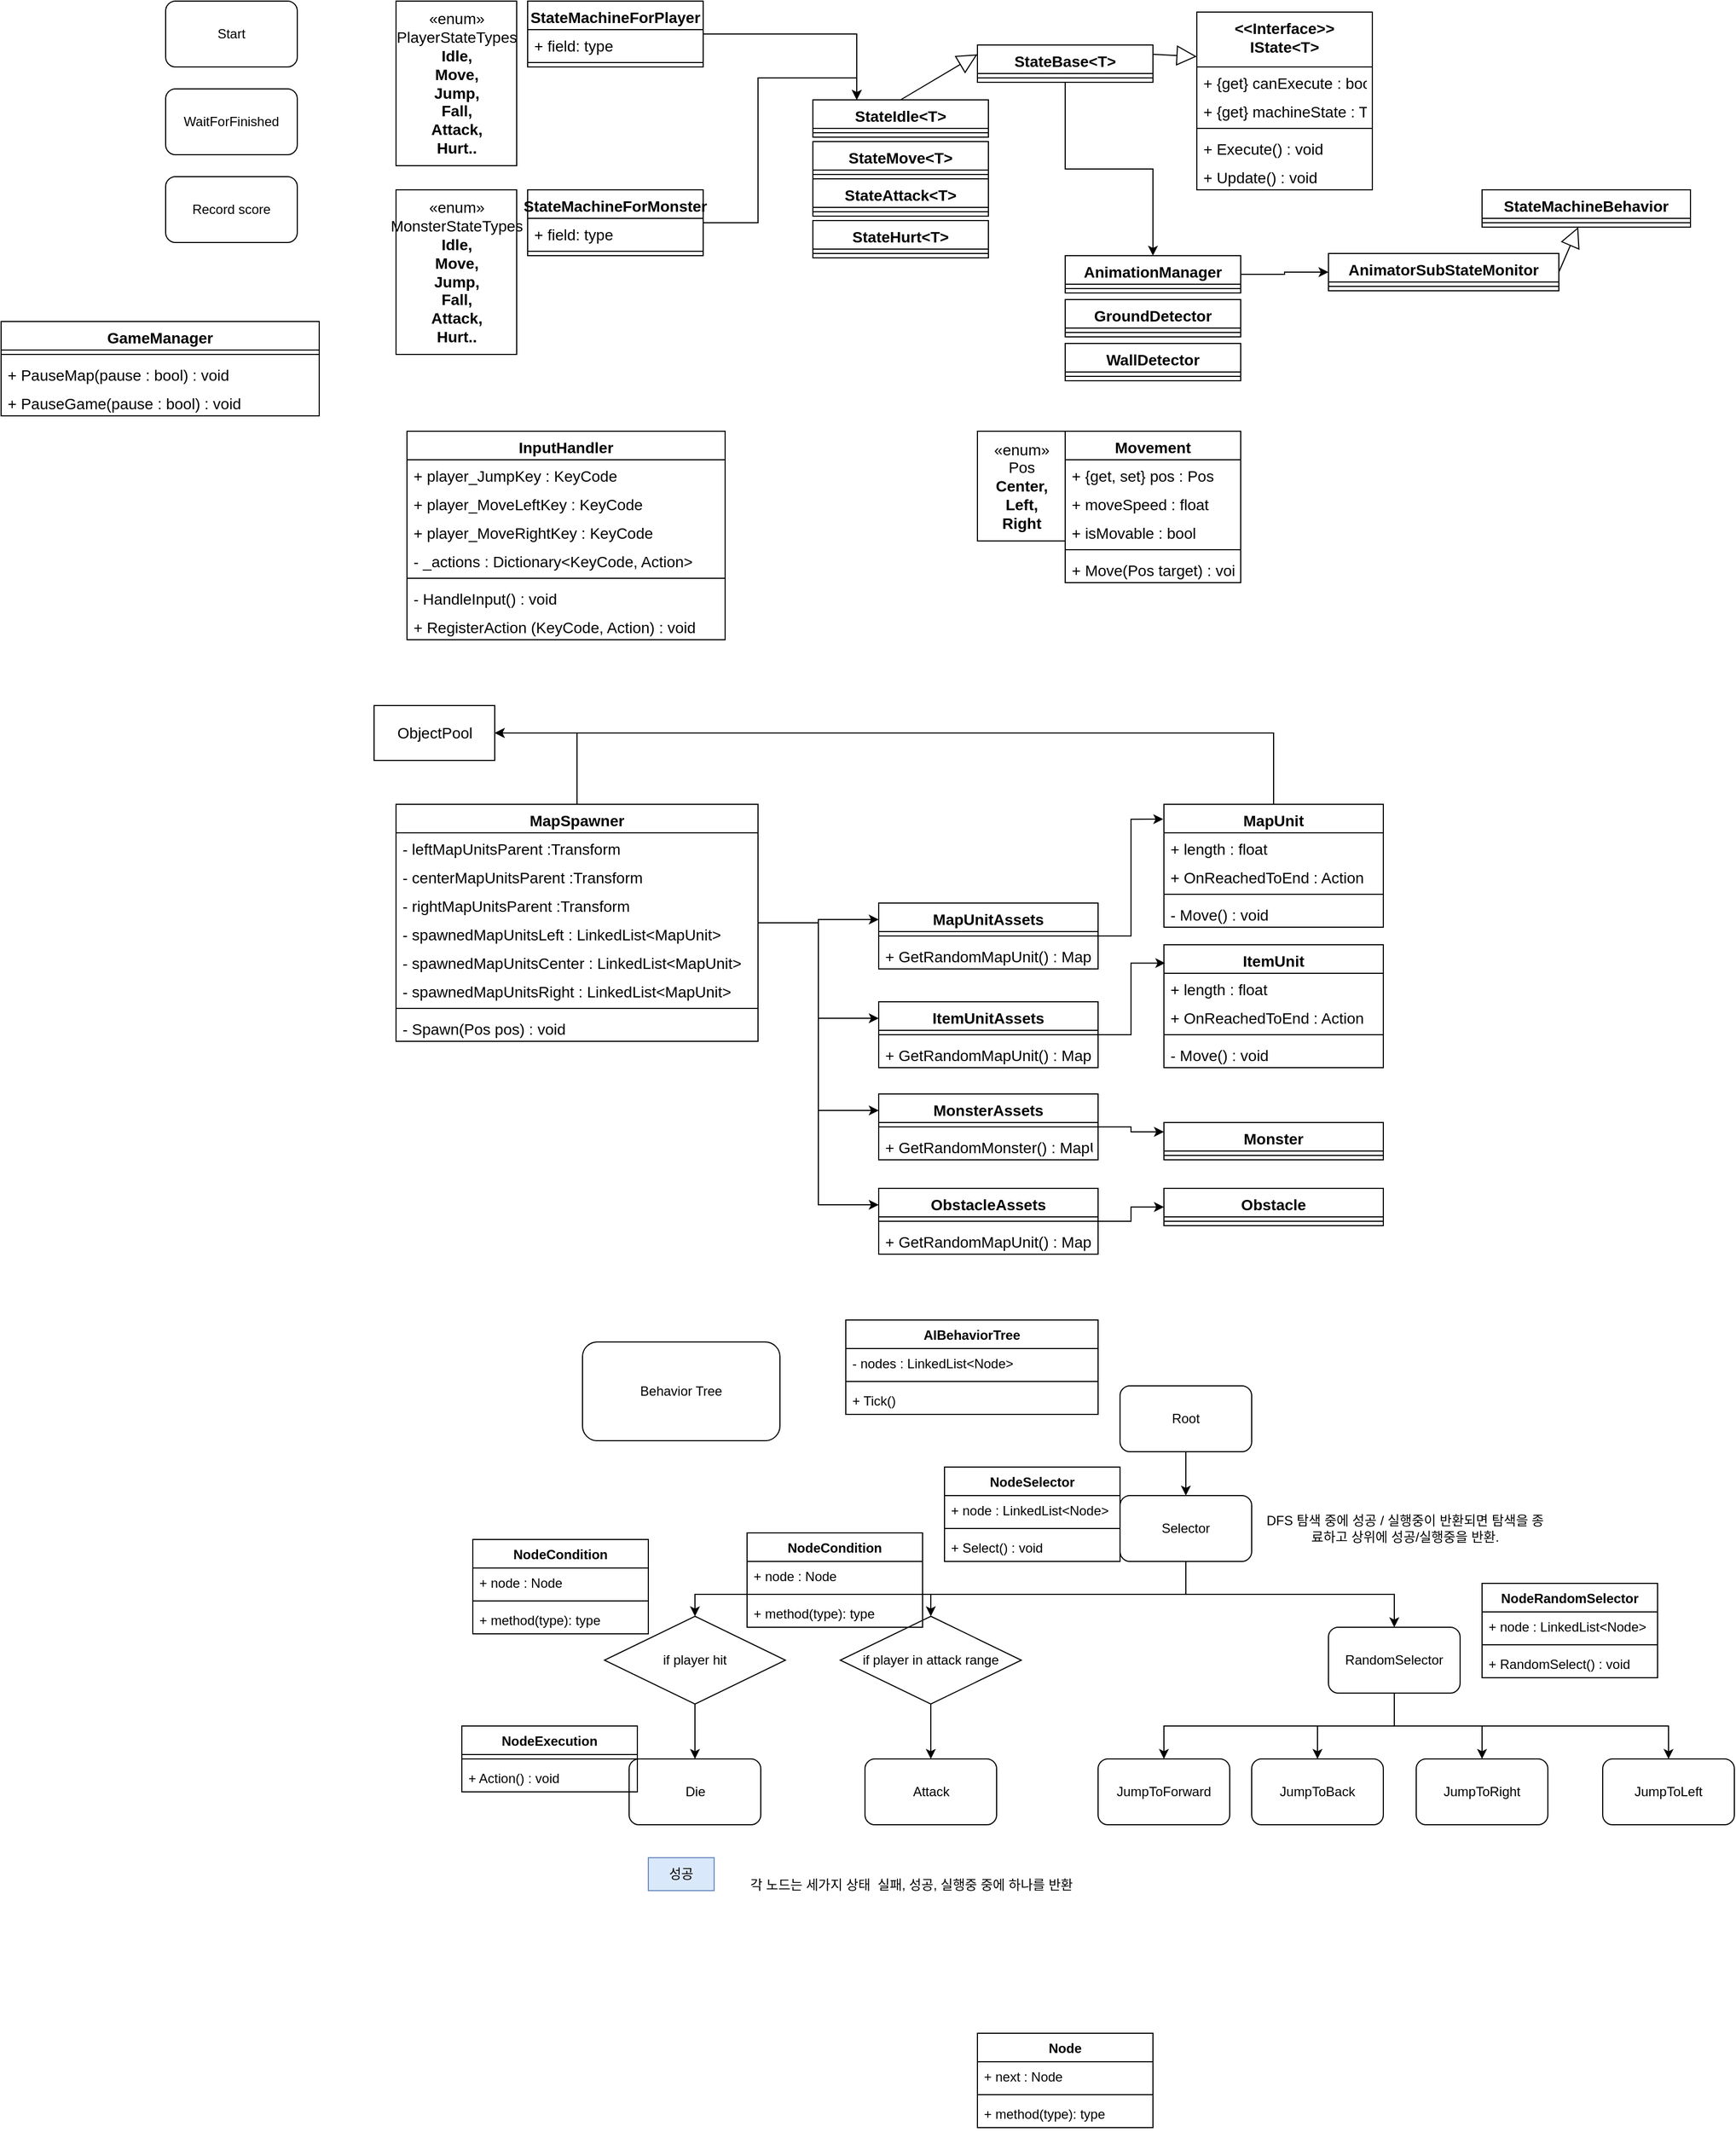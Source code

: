 <mxfile version="20.5.1" type="device"><diagram id="A1j-_bh5pEAAjR_AAFXA" name="페이지-1"><mxGraphModel dx="3793" dy="1654" grid="1" gridSize="10" guides="1" tooltips="1" connect="1" arrows="1" fold="1" page="1" pageScale="1" pageWidth="827" pageHeight="1169" math="0" shadow="0"><root><mxCell id="0"/><mxCell id="1" parent="0"/><mxCell id="LxHRp-vb-8KtD8Y6WMP_-1" value="Start" style="rounded=1;whiteSpace=wrap;html=1;" parent="1" vertex="1"><mxGeometry x="-180" y="18" width="120" height="60" as="geometry"/></mxCell><mxCell id="LxHRp-vb-8KtD8Y6WMP_-2" value="WaitForFinished" style="rounded=1;whiteSpace=wrap;html=1;" parent="1" vertex="1"><mxGeometry x="-180" y="98" width="120" height="60" as="geometry"/></mxCell><mxCell id="LxHRp-vb-8KtD8Y6WMP_-3" value="Record score" style="rounded=1;whiteSpace=wrap;html=1;" parent="1" vertex="1"><mxGeometry x="-180" y="178" width="120" height="60" as="geometry"/></mxCell><mxCell id="LxHRp-vb-8KtD8Y6WMP_-38" style="edgeStyle=orthogonalEdgeStyle;rounded=0;orthogonalLoop=1;jettySize=auto;html=1;entryX=0.25;entryY=0;entryDx=0;entryDy=0;fontSize=14;" parent="1" source="LxHRp-vb-8KtD8Y6WMP_-4" target="LxHRp-vb-8KtD8Y6WMP_-27" edge="1"><mxGeometry relative="1" as="geometry"/></mxCell><mxCell id="LxHRp-vb-8KtD8Y6WMP_-4" value="StateMachineForPlayer" style="swimlane;fontStyle=1;align=center;verticalAlign=top;childLayout=stackLayout;horizontal=1;startSize=26;horizontalStack=0;resizeParent=1;resizeParentMax=0;resizeLast=0;collapsible=1;marginBottom=0;fontSize=14;" parent="1" vertex="1"><mxGeometry x="150" y="18" width="160" height="60" as="geometry"/></mxCell><mxCell id="LxHRp-vb-8KtD8Y6WMP_-5" value="+ field: type" style="text;strokeColor=none;fillColor=none;align=left;verticalAlign=top;spacingLeft=4;spacingRight=4;overflow=hidden;rotatable=0;points=[[0,0.5],[1,0.5]];portConstraint=eastwest;fontSize=14;" parent="LxHRp-vb-8KtD8Y6WMP_-4" vertex="1"><mxGeometry y="26" width="160" height="26" as="geometry"/></mxCell><mxCell id="LxHRp-vb-8KtD8Y6WMP_-6" value="" style="line;strokeWidth=1;fillColor=none;align=left;verticalAlign=middle;spacingTop=-1;spacingLeft=3;spacingRight=3;rotatable=0;labelPosition=right;points=[];portConstraint=eastwest;strokeColor=inherit;" parent="LxHRp-vb-8KtD8Y6WMP_-4" vertex="1"><mxGeometry y="52" width="160" height="8" as="geometry"/></mxCell><mxCell id="LxHRp-vb-8KtD8Y6WMP_-47" style="edgeStyle=orthogonalEdgeStyle;rounded=0;orthogonalLoop=1;jettySize=auto;html=1;entryX=0.5;entryY=0;entryDx=0;entryDy=0;fontSize=14;" parent="1" source="LxHRp-vb-8KtD8Y6WMP_-8" target="LxHRp-vb-8KtD8Y6WMP_-45" edge="1"><mxGeometry relative="1" as="geometry"/></mxCell><mxCell id="LxHRp-vb-8KtD8Y6WMP_-8" value="StateBase&lt;T&gt;" style="swimlane;fontStyle=1;align=center;verticalAlign=top;childLayout=stackLayout;horizontal=1;startSize=26;horizontalStack=0;resizeParent=1;resizeParentMax=0;resizeLast=0;collapsible=1;marginBottom=0;fontSize=14;" parent="1" vertex="1"><mxGeometry x="560" y="58" width="160" height="34" as="geometry"/></mxCell><mxCell id="LxHRp-vb-8KtD8Y6WMP_-10" value="" style="line;strokeWidth=1;fillColor=none;align=left;verticalAlign=middle;spacingTop=-1;spacingLeft=3;spacingRight=3;rotatable=0;labelPosition=right;points=[];portConstraint=eastwest;strokeColor=inherit;" parent="LxHRp-vb-8KtD8Y6WMP_-8" vertex="1"><mxGeometry y="26" width="160" height="8" as="geometry"/></mxCell><mxCell id="LxHRp-vb-8KtD8Y6WMP_-17" value="&lt;&lt;Interface&gt;&gt;&#10;IState&lt;T&gt;" style="swimlane;fontStyle=1;align=center;verticalAlign=top;childLayout=stackLayout;horizontal=1;startSize=50;horizontalStack=0;resizeParent=1;resizeParentMax=0;resizeLast=0;collapsible=1;marginBottom=0;fontSize=14;" parent="1" vertex="1"><mxGeometry x="760" y="28" width="160" height="162" as="geometry"/></mxCell><mxCell id="LxHRp-vb-8KtD8Y6WMP_-18" value="+ {get} canExecute : bool" style="text;strokeColor=none;fillColor=none;align=left;verticalAlign=top;spacingLeft=4;spacingRight=4;overflow=hidden;rotatable=0;points=[[0,0.5],[1,0.5]];portConstraint=eastwest;fontSize=14;" parent="LxHRp-vb-8KtD8Y6WMP_-17" vertex="1"><mxGeometry y="50" width="160" height="26" as="geometry"/></mxCell><mxCell id="LxHRp-vb-8KtD8Y6WMP_-26" value="+ {get} machineState : T" style="text;strokeColor=none;fillColor=none;align=left;verticalAlign=top;spacingLeft=4;spacingRight=4;overflow=hidden;rotatable=0;points=[[0,0.5],[1,0.5]];portConstraint=eastwest;fontSize=14;" parent="LxHRp-vb-8KtD8Y6WMP_-17" vertex="1"><mxGeometry y="76" width="160" height="26" as="geometry"/></mxCell><mxCell id="LxHRp-vb-8KtD8Y6WMP_-19" value="" style="line;strokeWidth=1;fillColor=none;align=left;verticalAlign=middle;spacingTop=-1;spacingLeft=3;spacingRight=3;rotatable=0;labelPosition=right;points=[];portConstraint=eastwest;strokeColor=inherit;" parent="LxHRp-vb-8KtD8Y6WMP_-17" vertex="1"><mxGeometry y="102" width="160" height="8" as="geometry"/></mxCell><mxCell id="LxHRp-vb-8KtD8Y6WMP_-22" value="+ Execute() : void" style="text;strokeColor=none;fillColor=none;align=left;verticalAlign=top;spacingLeft=4;spacingRight=4;overflow=hidden;rotatable=0;points=[[0,0.5],[1,0.5]];portConstraint=eastwest;fontSize=14;" parent="LxHRp-vb-8KtD8Y6WMP_-17" vertex="1"><mxGeometry y="110" width="160" height="26" as="geometry"/></mxCell><mxCell id="LxHRp-vb-8KtD8Y6WMP_-23" value="+ Update() : void" style="text;strokeColor=none;fillColor=none;align=left;verticalAlign=top;spacingLeft=4;spacingRight=4;overflow=hidden;rotatable=0;points=[[0,0.5],[1,0.5]];portConstraint=eastwest;fontSize=14;" parent="LxHRp-vb-8KtD8Y6WMP_-17" vertex="1"><mxGeometry y="136" width="160" height="26" as="geometry"/></mxCell><mxCell id="LxHRp-vb-8KtD8Y6WMP_-25" value="" style="endArrow=block;endSize=16;endFill=0;html=1;rounded=0;fontSize=14;entryX=0;entryY=0.25;entryDx=0;entryDy=0;exitX=1;exitY=0.25;exitDx=0;exitDy=0;" parent="1" source="LxHRp-vb-8KtD8Y6WMP_-8" target="LxHRp-vb-8KtD8Y6WMP_-17" edge="1"><mxGeometry width="160" relative="1" as="geometry"><mxPoint x="570" y="178" as="sourcePoint"/><mxPoint x="730" y="178" as="targetPoint"/></mxGeometry></mxCell><mxCell id="LxHRp-vb-8KtD8Y6WMP_-27" value="StateIdle&lt;T&gt;" style="swimlane;fontStyle=1;align=center;verticalAlign=top;childLayout=stackLayout;horizontal=1;startSize=26;horizontalStack=0;resizeParent=1;resizeParentMax=0;resizeLast=0;collapsible=1;marginBottom=0;fontSize=14;" parent="1" vertex="1"><mxGeometry x="410" y="108" width="160" height="34" as="geometry"/></mxCell><mxCell id="LxHRp-vb-8KtD8Y6WMP_-28" value="" style="line;strokeWidth=1;fillColor=none;align=left;verticalAlign=middle;spacingTop=-1;spacingLeft=3;spacingRight=3;rotatable=0;labelPosition=right;points=[];portConstraint=eastwest;strokeColor=inherit;" parent="LxHRp-vb-8KtD8Y6WMP_-27" vertex="1"><mxGeometry y="26" width="160" height="8" as="geometry"/></mxCell><mxCell id="LxHRp-vb-8KtD8Y6WMP_-29" value="StateMove&lt;T&gt;" style="swimlane;fontStyle=1;align=center;verticalAlign=top;childLayout=stackLayout;horizontal=1;startSize=26;horizontalStack=0;resizeParent=1;resizeParentMax=0;resizeLast=0;collapsible=1;marginBottom=0;fontSize=14;" parent="1" vertex="1"><mxGeometry x="410" y="146" width="160" height="34" as="geometry"/></mxCell><mxCell id="LxHRp-vb-8KtD8Y6WMP_-30" value="" style="line;strokeWidth=1;fillColor=none;align=left;verticalAlign=middle;spacingTop=-1;spacingLeft=3;spacingRight=3;rotatable=0;labelPosition=right;points=[];portConstraint=eastwest;strokeColor=inherit;" parent="LxHRp-vb-8KtD8Y6WMP_-29" vertex="1"><mxGeometry y="26" width="160" height="8" as="geometry"/></mxCell><mxCell id="LxHRp-vb-8KtD8Y6WMP_-32" value="StateAttack&lt;T&gt;" style="swimlane;fontStyle=1;align=center;verticalAlign=top;childLayout=stackLayout;horizontal=1;startSize=26;horizontalStack=0;resizeParent=1;resizeParentMax=0;resizeLast=0;collapsible=1;marginBottom=0;fontSize=14;" parent="1" vertex="1"><mxGeometry x="410" y="180" width="160" height="34" as="geometry"/></mxCell><mxCell id="LxHRp-vb-8KtD8Y6WMP_-33" value="" style="line;strokeWidth=1;fillColor=none;align=left;verticalAlign=middle;spacingTop=-1;spacingLeft=3;spacingRight=3;rotatable=0;labelPosition=right;points=[];portConstraint=eastwest;strokeColor=inherit;" parent="LxHRp-vb-8KtD8Y6WMP_-32" vertex="1"><mxGeometry y="26" width="160" height="8" as="geometry"/></mxCell><mxCell id="LxHRp-vb-8KtD8Y6WMP_-34" value="StateHurt&lt;T&gt;" style="swimlane;fontStyle=1;align=center;verticalAlign=top;childLayout=stackLayout;horizontal=1;startSize=26;horizontalStack=0;resizeParent=1;resizeParentMax=0;resizeLast=0;collapsible=1;marginBottom=0;fontSize=14;" parent="1" vertex="1"><mxGeometry x="410" y="218" width="160" height="34" as="geometry"/></mxCell><mxCell id="LxHRp-vb-8KtD8Y6WMP_-35" value="" style="line;strokeWidth=1;fillColor=none;align=left;verticalAlign=middle;spacingTop=-1;spacingLeft=3;spacingRight=3;rotatable=0;labelPosition=right;points=[];portConstraint=eastwest;strokeColor=inherit;" parent="LxHRp-vb-8KtD8Y6WMP_-34" vertex="1"><mxGeometry y="26" width="160" height="8" as="geometry"/></mxCell><mxCell id="LxHRp-vb-8KtD8Y6WMP_-36" value="" style="endArrow=block;endSize=16;endFill=0;html=1;rounded=0;fontSize=14;entryX=0;entryY=0.25;entryDx=0;entryDy=0;exitX=0.5;exitY=0;exitDx=0;exitDy=0;" parent="1" source="LxHRp-vb-8KtD8Y6WMP_-27" target="LxHRp-vb-8KtD8Y6WMP_-8" edge="1"><mxGeometry width="160" relative="1" as="geometry"><mxPoint x="730" y="76.5" as="sourcePoint"/><mxPoint x="770" y="78.5" as="targetPoint"/></mxGeometry></mxCell><mxCell id="LxHRp-vb-8KtD8Y6WMP_-39" value="«enum»&lt;br&gt;PlayerStateTypes&lt;br&gt;&lt;b&gt;Idle,&lt;br&gt;Move,&lt;br&gt;Jump,&lt;br&gt;Fall,&lt;br&gt;Attack,&lt;br&gt;Hurt..&lt;br&gt;&lt;/b&gt;" style="html=1;fontSize=14;" parent="1" vertex="1"><mxGeometry x="30" y="18" width="110" height="150" as="geometry"/></mxCell><mxCell id="LxHRp-vb-8KtD8Y6WMP_-43" style="edgeStyle=orthogonalEdgeStyle;rounded=0;orthogonalLoop=1;jettySize=auto;html=1;entryX=0.25;entryY=0;entryDx=0;entryDy=0;fontSize=14;" parent="1" source="LxHRp-vb-8KtD8Y6WMP_-40" target="LxHRp-vb-8KtD8Y6WMP_-27" edge="1"><mxGeometry relative="1" as="geometry"/></mxCell><mxCell id="LxHRp-vb-8KtD8Y6WMP_-40" value="StateMachineForMonster" style="swimlane;fontStyle=1;align=center;verticalAlign=top;childLayout=stackLayout;horizontal=1;startSize=26;horizontalStack=0;resizeParent=1;resizeParentMax=0;resizeLast=0;collapsible=1;marginBottom=0;fontSize=14;" parent="1" vertex="1"><mxGeometry x="150" y="190" width="160" height="60" as="geometry"/></mxCell><mxCell id="LxHRp-vb-8KtD8Y6WMP_-41" value="+ field: type" style="text;strokeColor=none;fillColor=none;align=left;verticalAlign=top;spacingLeft=4;spacingRight=4;overflow=hidden;rotatable=0;points=[[0,0.5],[1,0.5]];portConstraint=eastwest;fontSize=14;" parent="LxHRp-vb-8KtD8Y6WMP_-40" vertex="1"><mxGeometry y="26" width="160" height="26" as="geometry"/></mxCell><mxCell id="LxHRp-vb-8KtD8Y6WMP_-42" value="" style="line;strokeWidth=1;fillColor=none;align=left;verticalAlign=middle;spacingTop=-1;spacingLeft=3;spacingRight=3;rotatable=0;labelPosition=right;points=[];portConstraint=eastwest;strokeColor=inherit;" parent="LxHRp-vb-8KtD8Y6WMP_-40" vertex="1"><mxGeometry y="52" width="160" height="8" as="geometry"/></mxCell><mxCell id="LxHRp-vb-8KtD8Y6WMP_-44" value="«enum»&lt;br&gt;MonsterStateTypes&lt;br&gt;&lt;b&gt;Idle,&lt;br&gt;Move,&lt;br&gt;Jump,&lt;br&gt;Fall,&lt;br&gt;Attack,&lt;br&gt;Hurt..&lt;br&gt;&lt;/b&gt;" style="html=1;fontSize=14;" parent="1" vertex="1"><mxGeometry x="30" y="190" width="110" height="150" as="geometry"/></mxCell><mxCell id="LxHRp-vb-8KtD8Y6WMP_-70" style="edgeStyle=orthogonalEdgeStyle;rounded=0;orthogonalLoop=1;jettySize=auto;html=1;entryX=0;entryY=0.5;entryDx=0;entryDy=0;fontSize=14;" parent="1" source="LxHRp-vb-8KtD8Y6WMP_-45" target="LxHRp-vb-8KtD8Y6WMP_-65" edge="1"><mxGeometry relative="1" as="geometry"/></mxCell><mxCell id="LxHRp-vb-8KtD8Y6WMP_-45" value="AnimationManager" style="swimlane;fontStyle=1;align=center;verticalAlign=top;childLayout=stackLayout;horizontal=1;startSize=26;horizontalStack=0;resizeParent=1;resizeParentMax=0;resizeLast=0;collapsible=1;marginBottom=0;fontSize=14;" parent="1" vertex="1"><mxGeometry x="640" y="250" width="160" height="34" as="geometry"/></mxCell><mxCell id="LxHRp-vb-8KtD8Y6WMP_-46" value="" style="line;strokeWidth=1;fillColor=none;align=left;verticalAlign=middle;spacingTop=-1;spacingLeft=3;spacingRight=3;rotatable=0;labelPosition=right;points=[];portConstraint=eastwest;strokeColor=inherit;" parent="LxHRp-vb-8KtD8Y6WMP_-45" vertex="1"><mxGeometry y="26" width="160" height="8" as="geometry"/></mxCell><mxCell id="LxHRp-vb-8KtD8Y6WMP_-48" value="GroundDetector" style="swimlane;fontStyle=1;align=center;verticalAlign=top;childLayout=stackLayout;horizontal=1;startSize=26;horizontalStack=0;resizeParent=1;resizeParentMax=0;resizeLast=0;collapsible=1;marginBottom=0;fontSize=14;" parent="1" vertex="1"><mxGeometry x="640" y="290" width="160" height="34" as="geometry"/></mxCell><mxCell id="LxHRp-vb-8KtD8Y6WMP_-49" value="" style="line;strokeWidth=1;fillColor=none;align=left;verticalAlign=middle;spacingTop=-1;spacingLeft=3;spacingRight=3;rotatable=0;labelPosition=right;points=[];portConstraint=eastwest;strokeColor=inherit;" parent="LxHRp-vb-8KtD8Y6WMP_-48" vertex="1"><mxGeometry y="26" width="160" height="8" as="geometry"/></mxCell><mxCell id="LxHRp-vb-8KtD8Y6WMP_-50" value="WallDetector" style="swimlane;fontStyle=1;align=center;verticalAlign=top;childLayout=stackLayout;horizontal=1;startSize=26;horizontalStack=0;resizeParent=1;resizeParentMax=0;resizeLast=0;collapsible=1;marginBottom=0;fontSize=14;" parent="1" vertex="1"><mxGeometry x="640" y="330" width="160" height="34" as="geometry"/></mxCell><mxCell id="LxHRp-vb-8KtD8Y6WMP_-51" value="" style="line;strokeWidth=1;fillColor=none;align=left;verticalAlign=middle;spacingTop=-1;spacingLeft=3;spacingRight=3;rotatable=0;labelPosition=right;points=[];portConstraint=eastwest;strokeColor=inherit;" parent="LxHRp-vb-8KtD8Y6WMP_-50" vertex="1"><mxGeometry y="26" width="160" height="8" as="geometry"/></mxCell><mxCell id="LxHRp-vb-8KtD8Y6WMP_-52" value="Movement" style="swimlane;fontStyle=1;align=center;verticalAlign=top;childLayout=stackLayout;horizontal=1;startSize=26;horizontalStack=0;resizeParent=1;resizeParentMax=0;resizeLast=0;collapsible=1;marginBottom=0;fontSize=14;" parent="1" vertex="1"><mxGeometry x="640" y="410" width="160" height="138" as="geometry"/></mxCell><mxCell id="LxHRp-vb-8KtD8Y6WMP_-55" value="+ {get, set} pos : Pos" style="text;strokeColor=none;fillColor=none;align=left;verticalAlign=top;spacingLeft=4;spacingRight=4;overflow=hidden;rotatable=0;points=[[0,0.5],[1,0.5]];portConstraint=eastwest;fontSize=14;" parent="LxHRp-vb-8KtD8Y6WMP_-52" vertex="1"><mxGeometry y="26" width="160" height="26" as="geometry"/></mxCell><mxCell id="LxHRp-vb-8KtD8Y6WMP_-58" value="+ moveSpeed : float" style="text;strokeColor=none;fillColor=none;align=left;verticalAlign=top;spacingLeft=4;spacingRight=4;overflow=hidden;rotatable=0;points=[[0,0.5],[1,0.5]];portConstraint=eastwest;fontSize=14;" parent="LxHRp-vb-8KtD8Y6WMP_-52" vertex="1"><mxGeometry y="52" width="160" height="26" as="geometry"/></mxCell><mxCell id="LxHRp-vb-8KtD8Y6WMP_-59" value="+ isMovable : bool" style="text;strokeColor=none;fillColor=none;align=left;verticalAlign=top;spacingLeft=4;spacingRight=4;overflow=hidden;rotatable=0;points=[[0,0.5],[1,0.5]];portConstraint=eastwest;fontSize=14;" parent="LxHRp-vb-8KtD8Y6WMP_-52" vertex="1"><mxGeometry y="78" width="160" height="26" as="geometry"/></mxCell><mxCell id="LxHRp-vb-8KtD8Y6WMP_-53" value="" style="line;strokeWidth=1;fillColor=none;align=left;verticalAlign=middle;spacingTop=-1;spacingLeft=3;spacingRight=3;rotatable=0;labelPosition=right;points=[];portConstraint=eastwest;strokeColor=inherit;" parent="LxHRp-vb-8KtD8Y6WMP_-52" vertex="1"><mxGeometry y="104" width="160" height="8" as="geometry"/></mxCell><mxCell id="LxHRp-vb-8KtD8Y6WMP_-73" value="+ Move(Pos target) : void" style="text;strokeColor=none;fillColor=none;align=left;verticalAlign=top;spacingLeft=4;spacingRight=4;overflow=hidden;rotatable=0;points=[[0,0.5],[1,0.5]];portConstraint=eastwest;fontSize=14;" parent="LxHRp-vb-8KtD8Y6WMP_-52" vertex="1"><mxGeometry y="112" width="160" height="26" as="geometry"/></mxCell><mxCell id="LxHRp-vb-8KtD8Y6WMP_-56" value="«enum»&lt;br&gt;Pos&lt;br&gt;&lt;b&gt;Center,&lt;br&gt;Left,&lt;br&gt;Right&lt;br&gt;&lt;/b&gt;" style="html=1;fontSize=14;" parent="1" vertex="1"><mxGeometry x="560" y="410" width="80" height="100" as="geometry"/></mxCell><mxCell id="LxHRp-vb-8KtD8Y6WMP_-65" value="AnimatorSubStateMonitor" style="swimlane;fontStyle=1;align=center;verticalAlign=top;childLayout=stackLayout;horizontal=1;startSize=26;horizontalStack=0;resizeParent=1;resizeParentMax=0;resizeLast=0;collapsible=1;marginBottom=0;fontSize=14;" parent="1" vertex="1"><mxGeometry x="880" y="248" width="210" height="34" as="geometry"/></mxCell><mxCell id="LxHRp-vb-8KtD8Y6WMP_-66" value="" style="line;strokeWidth=1;fillColor=none;align=left;verticalAlign=middle;spacingTop=-1;spacingLeft=3;spacingRight=3;rotatable=0;labelPosition=right;points=[];portConstraint=eastwest;strokeColor=inherit;" parent="LxHRp-vb-8KtD8Y6WMP_-65" vertex="1"><mxGeometry y="26" width="210" height="8" as="geometry"/></mxCell><mxCell id="LxHRp-vb-8KtD8Y6WMP_-67" value="StateMachineBehavior" style="swimlane;fontStyle=1;align=center;verticalAlign=top;childLayout=stackLayout;horizontal=1;startSize=26;horizontalStack=0;resizeParent=1;resizeParentMax=0;resizeLast=0;collapsible=1;marginBottom=0;fontSize=14;" parent="1" vertex="1"><mxGeometry x="1020" y="190" width="190" height="34" as="geometry"/></mxCell><mxCell id="LxHRp-vb-8KtD8Y6WMP_-68" value="" style="line;strokeWidth=1;fillColor=none;align=left;verticalAlign=middle;spacingTop=-1;spacingLeft=3;spacingRight=3;rotatable=0;labelPosition=right;points=[];portConstraint=eastwest;strokeColor=inherit;" parent="LxHRp-vb-8KtD8Y6WMP_-67" vertex="1"><mxGeometry y="26" width="190" height="8" as="geometry"/></mxCell><mxCell id="LxHRp-vb-8KtD8Y6WMP_-69" value="" style="endArrow=block;endSize=16;endFill=0;html=1;rounded=0;fontSize=14;exitX=1;exitY=0.5;exitDx=0;exitDy=0;" parent="1" source="LxHRp-vb-8KtD8Y6WMP_-65" target="LxHRp-vb-8KtD8Y6WMP_-67" edge="1"><mxGeometry width="160" relative="1" as="geometry"><mxPoint x="970" y="260" as="sourcePoint"/><mxPoint x="1130" y="260" as="targetPoint"/></mxGeometry></mxCell><mxCell id="LxHRp-vb-8KtD8Y6WMP_-71" value="InputHandler" style="swimlane;fontStyle=1;align=center;verticalAlign=top;childLayout=stackLayout;horizontal=1;startSize=26;horizontalStack=0;resizeParent=1;resizeParentMax=0;resizeLast=0;collapsible=1;marginBottom=0;fontSize=14;" parent="1" vertex="1"><mxGeometry x="40" y="410" width="290" height="190" as="geometry"/></mxCell><mxCell id="LxHRp-vb-8KtD8Y6WMP_-74" value="+ player_JumpKey : KeyCode" style="text;strokeColor=none;fillColor=none;align=left;verticalAlign=top;spacingLeft=4;spacingRight=4;overflow=hidden;rotatable=0;points=[[0,0.5],[1,0.5]];portConstraint=eastwest;fontSize=14;" parent="LxHRp-vb-8KtD8Y6WMP_-71" vertex="1"><mxGeometry y="26" width="290" height="26" as="geometry"/></mxCell><mxCell id="LxHRp-vb-8KtD8Y6WMP_-75" value="+ player_MoveLeftKey : KeyCode" style="text;strokeColor=none;fillColor=none;align=left;verticalAlign=top;spacingLeft=4;spacingRight=4;overflow=hidden;rotatable=0;points=[[0,0.5],[1,0.5]];portConstraint=eastwest;fontSize=14;" parent="LxHRp-vb-8KtD8Y6WMP_-71" vertex="1"><mxGeometry y="52" width="290" height="26" as="geometry"/></mxCell><mxCell id="LxHRp-vb-8KtD8Y6WMP_-76" value="+ player_MoveRightKey : KeyCode" style="text;strokeColor=none;fillColor=none;align=left;verticalAlign=top;spacingLeft=4;spacingRight=4;overflow=hidden;rotatable=0;points=[[0,0.5],[1,0.5]];portConstraint=eastwest;fontSize=14;" parent="LxHRp-vb-8KtD8Y6WMP_-71" vertex="1"><mxGeometry y="78" width="290" height="26" as="geometry"/></mxCell><mxCell id="LxHRp-vb-8KtD8Y6WMP_-77" value="- _actions : Dictionary&lt;KeyCode, Action&gt;" style="text;strokeColor=none;fillColor=none;align=left;verticalAlign=top;spacingLeft=4;spacingRight=4;overflow=hidden;rotatable=0;points=[[0,0.5],[1,0.5]];portConstraint=eastwest;fontSize=14;" parent="LxHRp-vb-8KtD8Y6WMP_-71" vertex="1"><mxGeometry y="104" width="290" height="26" as="geometry"/></mxCell><mxCell id="LxHRp-vb-8KtD8Y6WMP_-72" value="" style="line;strokeWidth=1;fillColor=none;align=left;verticalAlign=middle;spacingTop=-1;spacingLeft=3;spacingRight=3;rotatable=0;labelPosition=right;points=[];portConstraint=eastwest;strokeColor=inherit;" parent="LxHRp-vb-8KtD8Y6WMP_-71" vertex="1"><mxGeometry y="130" width="290" height="8" as="geometry"/></mxCell><mxCell id="LxHRp-vb-8KtD8Y6WMP_-78" value="- HandleInput() : void" style="text;strokeColor=none;fillColor=none;align=left;verticalAlign=top;spacingLeft=4;spacingRight=4;overflow=hidden;rotatable=0;points=[[0,0.5],[1,0.5]];portConstraint=eastwest;fontSize=14;" parent="LxHRp-vb-8KtD8Y6WMP_-71" vertex="1"><mxGeometry y="138" width="290" height="26" as="geometry"/></mxCell><mxCell id="LxHRp-vb-8KtD8Y6WMP_-79" value="+ RegisterAction (KeyCode, Action) : void" style="text;strokeColor=none;fillColor=none;align=left;verticalAlign=top;spacingLeft=4;spacingRight=4;overflow=hidden;rotatable=0;points=[[0,0.5],[1,0.5]];portConstraint=eastwest;fontSize=14;" parent="LxHRp-vb-8KtD8Y6WMP_-71" vertex="1"><mxGeometry y="164" width="290" height="26" as="geometry"/></mxCell><mxCell id="LxHRp-vb-8KtD8Y6WMP_-98" style="edgeStyle=orthogonalEdgeStyle;rounded=0;orthogonalLoop=1;jettySize=auto;html=1;entryX=1;entryY=0.5;entryDx=0;entryDy=0;fontSize=14;" parent="1" source="LxHRp-vb-8KtD8Y6WMP_-80" target="LxHRp-vb-8KtD8Y6WMP_-97" edge="1"><mxGeometry relative="1" as="geometry"/></mxCell><mxCell id="LxHRp-vb-8KtD8Y6WMP_-120" style="edgeStyle=orthogonalEdgeStyle;rounded=0;orthogonalLoop=1;jettySize=auto;html=1;entryX=0;entryY=0.25;entryDx=0;entryDy=0;fontSize=14;" parent="1" source="LxHRp-vb-8KtD8Y6WMP_-80" target="LxHRp-vb-8KtD8Y6WMP_-115" edge="1"><mxGeometry relative="1" as="geometry"/></mxCell><mxCell id="LxHRp-vb-8KtD8Y6WMP_-124" style="edgeStyle=orthogonalEdgeStyle;rounded=0;orthogonalLoop=1;jettySize=auto;html=1;entryX=0;entryY=0.25;entryDx=0;entryDy=0;fontSize=14;" parent="1" source="LxHRp-vb-8KtD8Y6WMP_-80" target="LxHRp-vb-8KtD8Y6WMP_-121" edge="1"><mxGeometry relative="1" as="geometry"/></mxCell><mxCell id="LxHRp-vb-8KtD8Y6WMP_-131" style="edgeStyle=orthogonalEdgeStyle;rounded=0;orthogonalLoop=1;jettySize=auto;html=1;entryX=0;entryY=0.25;entryDx=0;entryDy=0;fontSize=14;" parent="1" source="LxHRp-vb-8KtD8Y6WMP_-80" target="LxHRp-vb-8KtD8Y6WMP_-127" edge="1"><mxGeometry relative="1" as="geometry"/></mxCell><mxCell id="LxHRp-vb-8KtD8Y6WMP_-138" style="edgeStyle=orthogonalEdgeStyle;rounded=0;orthogonalLoop=1;jettySize=auto;html=1;entryX=0;entryY=0.25;entryDx=0;entryDy=0;fontSize=14;" parent="1" source="LxHRp-vb-8KtD8Y6WMP_-80" target="LxHRp-vb-8KtD8Y6WMP_-132" edge="1"><mxGeometry relative="1" as="geometry"/></mxCell><mxCell id="LxHRp-vb-8KtD8Y6WMP_-80" value="MapSpawner" style="swimlane;fontStyle=1;align=center;verticalAlign=top;childLayout=stackLayout;horizontal=1;startSize=26;horizontalStack=0;resizeParent=1;resizeParentMax=0;resizeLast=0;collapsible=1;marginBottom=0;fontSize=14;" parent="1" vertex="1"><mxGeometry x="30" y="750" width="330" height="216" as="geometry"/></mxCell><mxCell id="LxHRp-vb-8KtD8Y6WMP_-94" value="- leftMapUnitsParent :Transform" style="text;strokeColor=none;fillColor=none;align=left;verticalAlign=top;spacingLeft=4;spacingRight=4;overflow=hidden;rotatable=0;points=[[0,0.5],[1,0.5]];portConstraint=eastwest;fontSize=14;" parent="LxHRp-vb-8KtD8Y6WMP_-80" vertex="1"><mxGeometry y="26" width="330" height="26" as="geometry"/></mxCell><mxCell id="LxHRp-vb-8KtD8Y6WMP_-95" value="- centerMapUnitsParent :Transform" style="text;strokeColor=none;fillColor=none;align=left;verticalAlign=top;spacingLeft=4;spacingRight=4;overflow=hidden;rotatable=0;points=[[0,0.5],[1,0.5]];portConstraint=eastwest;fontSize=14;" parent="LxHRp-vb-8KtD8Y6WMP_-80" vertex="1"><mxGeometry y="52" width="330" height="26" as="geometry"/></mxCell><mxCell id="LxHRp-vb-8KtD8Y6WMP_-96" value="- rightMapUnitsParent :Transform" style="text;strokeColor=none;fillColor=none;align=left;verticalAlign=top;spacingLeft=4;spacingRight=4;overflow=hidden;rotatable=0;points=[[0,0.5],[1,0.5]];portConstraint=eastwest;fontSize=14;" parent="LxHRp-vb-8KtD8Y6WMP_-80" vertex="1"><mxGeometry y="78" width="330" height="26" as="geometry"/></mxCell><mxCell id="LxHRp-vb-8KtD8Y6WMP_-87" value="- spawnedMapUnitsLeft : LinkedList&lt;MapUnit&gt;" style="text;strokeColor=none;fillColor=none;align=left;verticalAlign=top;spacingLeft=4;spacingRight=4;overflow=hidden;rotatable=0;points=[[0,0.5],[1,0.5]];portConstraint=eastwest;fontSize=14;" parent="LxHRp-vb-8KtD8Y6WMP_-80" vertex="1"><mxGeometry y="104" width="330" height="26" as="geometry"/></mxCell><mxCell id="LxHRp-vb-8KtD8Y6WMP_-92" value="- spawnedMapUnitsCenter : LinkedList&lt;MapUnit&gt;" style="text;strokeColor=none;fillColor=none;align=left;verticalAlign=top;spacingLeft=4;spacingRight=4;overflow=hidden;rotatable=0;points=[[0,0.5],[1,0.5]];portConstraint=eastwest;fontSize=14;" parent="LxHRp-vb-8KtD8Y6WMP_-80" vertex="1"><mxGeometry y="130" width="330" height="26" as="geometry"/></mxCell><mxCell id="LxHRp-vb-8KtD8Y6WMP_-93" value="- spawnedMapUnitsRight : LinkedList&lt;MapUnit&gt;" style="text;strokeColor=none;fillColor=none;align=left;verticalAlign=top;spacingLeft=4;spacingRight=4;overflow=hidden;rotatable=0;points=[[0,0.5],[1,0.5]];portConstraint=eastwest;fontSize=14;" parent="LxHRp-vb-8KtD8Y6WMP_-80" vertex="1"><mxGeometry y="156" width="330" height="26" as="geometry"/></mxCell><mxCell id="LxHRp-vb-8KtD8Y6WMP_-84" value="" style="line;strokeWidth=1;fillColor=none;align=left;verticalAlign=middle;spacingTop=-1;spacingLeft=3;spacingRight=3;rotatable=0;labelPosition=right;points=[];portConstraint=eastwest;strokeColor=inherit;" parent="LxHRp-vb-8KtD8Y6WMP_-80" vertex="1"><mxGeometry y="182" width="330" height="8" as="geometry"/></mxCell><mxCell id="LxHRp-vb-8KtD8Y6WMP_-85" value="- Spawn(Pos pos) : void" style="text;strokeColor=none;fillColor=none;align=left;verticalAlign=top;spacingLeft=4;spacingRight=4;overflow=hidden;rotatable=0;points=[[0,0.5],[1,0.5]];portConstraint=eastwest;fontSize=14;" parent="LxHRp-vb-8KtD8Y6WMP_-80" vertex="1"><mxGeometry y="190" width="330" height="26" as="geometry"/></mxCell><mxCell id="LxHRp-vb-8KtD8Y6WMP_-99" style="edgeStyle=orthogonalEdgeStyle;rounded=0;orthogonalLoop=1;jettySize=auto;html=1;entryX=1;entryY=0.5;entryDx=0;entryDy=0;fontSize=14;" parent="1" source="LxHRp-vb-8KtD8Y6WMP_-88" target="LxHRp-vb-8KtD8Y6WMP_-97" edge="1"><mxGeometry relative="1" as="geometry"><Array as="points"><mxPoint x="830" y="685"/></Array></mxGeometry></mxCell><mxCell id="LxHRp-vb-8KtD8Y6WMP_-88" value="MapUnit" style="swimlane;fontStyle=1;align=center;verticalAlign=top;childLayout=stackLayout;horizontal=1;startSize=26;horizontalStack=0;resizeParent=1;resizeParentMax=0;resizeLast=0;collapsible=1;marginBottom=0;fontSize=14;" parent="1" vertex="1"><mxGeometry x="730" y="750" width="200" height="112" as="geometry"/></mxCell><mxCell id="LxHRp-vb-8KtD8Y6WMP_-89" value="+ length : float" style="text;strokeColor=none;fillColor=none;align=left;verticalAlign=top;spacingLeft=4;spacingRight=4;overflow=hidden;rotatable=0;points=[[0,0.5],[1,0.5]];portConstraint=eastwest;fontSize=14;" parent="LxHRp-vb-8KtD8Y6WMP_-88" vertex="1"><mxGeometry y="26" width="200" height="26" as="geometry"/></mxCell><mxCell id="LxHRp-vb-8KtD8Y6WMP_-100" value="+ OnReachedToEnd : Action" style="text;strokeColor=none;fillColor=none;align=left;verticalAlign=top;spacingLeft=4;spacingRight=4;overflow=hidden;rotatable=0;points=[[0,0.5],[1,0.5]];portConstraint=eastwest;fontSize=14;" parent="LxHRp-vb-8KtD8Y6WMP_-88" vertex="1"><mxGeometry y="52" width="200" height="26" as="geometry"/></mxCell><mxCell id="LxHRp-vb-8KtD8Y6WMP_-90" value="" style="line;strokeWidth=1;fillColor=none;align=left;verticalAlign=middle;spacingTop=-1;spacingLeft=3;spacingRight=3;rotatable=0;labelPosition=right;points=[];portConstraint=eastwest;strokeColor=inherit;" parent="LxHRp-vb-8KtD8Y6WMP_-88" vertex="1"><mxGeometry y="78" width="200" height="8" as="geometry"/></mxCell><mxCell id="LxHRp-vb-8KtD8Y6WMP_-91" value="- Move() : void" style="text;strokeColor=none;fillColor=none;align=left;verticalAlign=top;spacingLeft=4;spacingRight=4;overflow=hidden;rotatable=0;points=[[0,0.5],[1,0.5]];portConstraint=eastwest;fontSize=14;" parent="LxHRp-vb-8KtD8Y6WMP_-88" vertex="1"><mxGeometry y="86" width="200" height="26" as="geometry"/></mxCell><mxCell id="LxHRp-vb-8KtD8Y6WMP_-97" value="ObjectPool" style="html=1;fontSize=14;" parent="1" vertex="1"><mxGeometry x="10" y="660" width="110" height="50" as="geometry"/></mxCell><mxCell id="LxHRp-vb-8KtD8Y6WMP_-101" value="ItemUnit" style="swimlane;fontStyle=1;align=center;verticalAlign=top;childLayout=stackLayout;horizontal=1;startSize=26;horizontalStack=0;resizeParent=1;resizeParentMax=0;resizeLast=0;collapsible=1;marginBottom=0;fontSize=14;" parent="1" vertex="1"><mxGeometry x="730" y="878" width="200" height="112" as="geometry"/></mxCell><mxCell id="LxHRp-vb-8KtD8Y6WMP_-102" value="+ length : float" style="text;strokeColor=none;fillColor=none;align=left;verticalAlign=top;spacingLeft=4;spacingRight=4;overflow=hidden;rotatable=0;points=[[0,0.5],[1,0.5]];portConstraint=eastwest;fontSize=14;" parent="LxHRp-vb-8KtD8Y6WMP_-101" vertex="1"><mxGeometry y="26" width="200" height="26" as="geometry"/></mxCell><mxCell id="LxHRp-vb-8KtD8Y6WMP_-103" value="+ OnReachedToEnd : Action" style="text;strokeColor=none;fillColor=none;align=left;verticalAlign=top;spacingLeft=4;spacingRight=4;overflow=hidden;rotatable=0;points=[[0,0.5],[1,0.5]];portConstraint=eastwest;fontSize=14;" parent="LxHRp-vb-8KtD8Y6WMP_-101" vertex="1"><mxGeometry y="52" width="200" height="26" as="geometry"/></mxCell><mxCell id="LxHRp-vb-8KtD8Y6WMP_-104" value="" style="line;strokeWidth=1;fillColor=none;align=left;verticalAlign=middle;spacingTop=-1;spacingLeft=3;spacingRight=3;rotatable=0;labelPosition=right;points=[];portConstraint=eastwest;strokeColor=inherit;" parent="LxHRp-vb-8KtD8Y6WMP_-101" vertex="1"><mxGeometry y="78" width="200" height="8" as="geometry"/></mxCell><mxCell id="LxHRp-vb-8KtD8Y6WMP_-105" value="- Move() : void" style="text;strokeColor=none;fillColor=none;align=left;verticalAlign=top;spacingLeft=4;spacingRight=4;overflow=hidden;rotatable=0;points=[[0,0.5],[1,0.5]];portConstraint=eastwest;fontSize=14;" parent="LxHRp-vb-8KtD8Y6WMP_-101" vertex="1"><mxGeometry y="86" width="200" height="26" as="geometry"/></mxCell><mxCell id="LxHRp-vb-8KtD8Y6WMP_-110" value="Monster" style="swimlane;fontStyle=1;align=center;verticalAlign=top;childLayout=stackLayout;horizontal=1;startSize=26;horizontalStack=0;resizeParent=1;resizeParentMax=0;resizeLast=0;collapsible=1;marginBottom=0;fontSize=14;" parent="1" vertex="1"><mxGeometry x="730" y="1040" width="200" height="34" as="geometry"/></mxCell><mxCell id="LxHRp-vb-8KtD8Y6WMP_-113" value="" style="line;strokeWidth=1;fillColor=none;align=left;verticalAlign=middle;spacingTop=-1;spacingLeft=3;spacingRight=3;rotatable=0;labelPosition=right;points=[];portConstraint=eastwest;strokeColor=inherit;" parent="LxHRp-vb-8KtD8Y6WMP_-110" vertex="1"><mxGeometry y="26" width="200" height="8" as="geometry"/></mxCell><mxCell id="LxHRp-vb-8KtD8Y6WMP_-126" style="edgeStyle=orthogonalEdgeStyle;rounded=0;orthogonalLoop=1;jettySize=auto;html=1;entryX=-0.003;entryY=0.121;entryDx=0;entryDy=0;entryPerimeter=0;fontSize=14;" parent="1" source="LxHRp-vb-8KtD8Y6WMP_-115" target="LxHRp-vb-8KtD8Y6WMP_-88" edge="1"><mxGeometry relative="1" as="geometry"/></mxCell><mxCell id="LxHRp-vb-8KtD8Y6WMP_-115" value="MapUnitAssets" style="swimlane;fontStyle=1;align=center;verticalAlign=top;childLayout=stackLayout;horizontal=1;startSize=26;horizontalStack=0;resizeParent=1;resizeParentMax=0;resizeLast=0;collapsible=1;marginBottom=0;fontSize=14;" parent="1" vertex="1"><mxGeometry x="470" y="840" width="200" height="60" as="geometry"/></mxCell><mxCell id="LxHRp-vb-8KtD8Y6WMP_-118" value="" style="line;strokeWidth=1;fillColor=none;align=left;verticalAlign=middle;spacingTop=-1;spacingLeft=3;spacingRight=3;rotatable=0;labelPosition=right;points=[];portConstraint=eastwest;strokeColor=inherit;" parent="LxHRp-vb-8KtD8Y6WMP_-115" vertex="1"><mxGeometry y="26" width="200" height="8" as="geometry"/></mxCell><mxCell id="LxHRp-vb-8KtD8Y6WMP_-119" value="+ GetRandomMapUnit() : MapUnit" style="text;strokeColor=none;fillColor=none;align=left;verticalAlign=top;spacingLeft=4;spacingRight=4;overflow=hidden;rotatable=0;points=[[0,0.5],[1,0.5]];portConstraint=eastwest;fontSize=14;" parent="LxHRp-vb-8KtD8Y6WMP_-115" vertex="1"><mxGeometry y="34" width="200" height="26" as="geometry"/></mxCell><mxCell id="LxHRp-vb-8KtD8Y6WMP_-125" style="edgeStyle=orthogonalEdgeStyle;rounded=0;orthogonalLoop=1;jettySize=auto;html=1;entryX=0.006;entryY=0.149;entryDx=0;entryDy=0;entryPerimeter=0;fontSize=14;" parent="1" source="LxHRp-vb-8KtD8Y6WMP_-121" target="LxHRp-vb-8KtD8Y6WMP_-101" edge="1"><mxGeometry relative="1" as="geometry"/></mxCell><mxCell id="LxHRp-vb-8KtD8Y6WMP_-121" value="ItemUnitAssets" style="swimlane;fontStyle=1;align=center;verticalAlign=top;childLayout=stackLayout;horizontal=1;startSize=26;horizontalStack=0;resizeParent=1;resizeParentMax=0;resizeLast=0;collapsible=1;marginBottom=0;fontSize=14;" parent="1" vertex="1"><mxGeometry x="470" y="930" width="200" height="60" as="geometry"/></mxCell><mxCell id="LxHRp-vb-8KtD8Y6WMP_-122" value="" style="line;strokeWidth=1;fillColor=none;align=left;verticalAlign=middle;spacingTop=-1;spacingLeft=3;spacingRight=3;rotatable=0;labelPosition=right;points=[];portConstraint=eastwest;strokeColor=inherit;" parent="LxHRp-vb-8KtD8Y6WMP_-121" vertex="1"><mxGeometry y="26" width="200" height="8" as="geometry"/></mxCell><mxCell id="LxHRp-vb-8KtD8Y6WMP_-123" value="+ GetRandomMapUnit() : MapUnit" style="text;strokeColor=none;fillColor=none;align=left;verticalAlign=top;spacingLeft=4;spacingRight=4;overflow=hidden;rotatable=0;points=[[0,0.5],[1,0.5]];portConstraint=eastwest;fontSize=14;" parent="LxHRp-vb-8KtD8Y6WMP_-121" vertex="1"><mxGeometry y="34" width="200" height="26" as="geometry"/></mxCell><mxCell id="LxHRp-vb-8KtD8Y6WMP_-130" style="edgeStyle=orthogonalEdgeStyle;rounded=0;orthogonalLoop=1;jettySize=auto;html=1;entryX=0;entryY=0.25;entryDx=0;entryDy=0;fontSize=14;" parent="1" source="LxHRp-vb-8KtD8Y6WMP_-127" target="LxHRp-vb-8KtD8Y6WMP_-110" edge="1"><mxGeometry relative="1" as="geometry"/></mxCell><mxCell id="LxHRp-vb-8KtD8Y6WMP_-127" value="MonsterAssets" style="swimlane;fontStyle=1;align=center;verticalAlign=top;childLayout=stackLayout;horizontal=1;startSize=26;horizontalStack=0;resizeParent=1;resizeParentMax=0;resizeLast=0;collapsible=1;marginBottom=0;fontSize=14;" parent="1" vertex="1"><mxGeometry x="470" y="1014" width="200" height="60" as="geometry"/></mxCell><mxCell id="LxHRp-vb-8KtD8Y6WMP_-128" value="" style="line;strokeWidth=1;fillColor=none;align=left;verticalAlign=middle;spacingTop=-1;spacingLeft=3;spacingRight=3;rotatable=0;labelPosition=right;points=[];portConstraint=eastwest;strokeColor=inherit;" parent="LxHRp-vb-8KtD8Y6WMP_-127" vertex="1"><mxGeometry y="26" width="200" height="8" as="geometry"/></mxCell><mxCell id="LxHRp-vb-8KtD8Y6WMP_-129" value="+ GetRandomMonster() : MapUnit" style="text;strokeColor=none;fillColor=none;align=left;verticalAlign=top;spacingLeft=4;spacingRight=4;overflow=hidden;rotatable=0;points=[[0,0.5],[1,0.5]];portConstraint=eastwest;fontSize=14;" parent="LxHRp-vb-8KtD8Y6WMP_-127" vertex="1"><mxGeometry y="34" width="200" height="26" as="geometry"/></mxCell><mxCell id="LxHRp-vb-8KtD8Y6WMP_-137" style="edgeStyle=orthogonalEdgeStyle;rounded=0;orthogonalLoop=1;jettySize=auto;html=1;entryX=0;entryY=0.5;entryDx=0;entryDy=0;fontSize=14;" parent="1" source="LxHRp-vb-8KtD8Y6WMP_-132" target="LxHRp-vb-8KtD8Y6WMP_-135" edge="1"><mxGeometry relative="1" as="geometry"/></mxCell><mxCell id="LxHRp-vb-8KtD8Y6WMP_-132" value="ObstacleAssets" style="swimlane;fontStyle=1;align=center;verticalAlign=top;childLayout=stackLayout;horizontal=1;startSize=26;horizontalStack=0;resizeParent=1;resizeParentMax=0;resizeLast=0;collapsible=1;marginBottom=0;fontSize=14;" parent="1" vertex="1"><mxGeometry x="470" y="1100" width="200" height="60" as="geometry"/></mxCell><mxCell id="LxHRp-vb-8KtD8Y6WMP_-133" value="" style="line;strokeWidth=1;fillColor=none;align=left;verticalAlign=middle;spacingTop=-1;spacingLeft=3;spacingRight=3;rotatable=0;labelPosition=right;points=[];portConstraint=eastwest;strokeColor=inherit;" parent="LxHRp-vb-8KtD8Y6WMP_-132" vertex="1"><mxGeometry y="26" width="200" height="8" as="geometry"/></mxCell><mxCell id="LxHRp-vb-8KtD8Y6WMP_-134" value="+ GetRandomMapUnit() : MapUnit" style="text;strokeColor=none;fillColor=none;align=left;verticalAlign=top;spacingLeft=4;spacingRight=4;overflow=hidden;rotatable=0;points=[[0,0.5],[1,0.5]];portConstraint=eastwest;fontSize=14;" parent="LxHRp-vb-8KtD8Y6WMP_-132" vertex="1"><mxGeometry y="34" width="200" height="26" as="geometry"/></mxCell><mxCell id="LxHRp-vb-8KtD8Y6WMP_-135" value="Obstacle" style="swimlane;fontStyle=1;align=center;verticalAlign=top;childLayout=stackLayout;horizontal=1;startSize=26;horizontalStack=0;resizeParent=1;resizeParentMax=0;resizeLast=0;collapsible=1;marginBottom=0;fontSize=14;" parent="1" vertex="1"><mxGeometry x="730" y="1100" width="200" height="34" as="geometry"/></mxCell><mxCell id="LxHRp-vb-8KtD8Y6WMP_-136" value="" style="line;strokeWidth=1;fillColor=none;align=left;verticalAlign=middle;spacingTop=-1;spacingLeft=3;spacingRight=3;rotatable=0;labelPosition=right;points=[];portConstraint=eastwest;strokeColor=inherit;" parent="LxHRp-vb-8KtD8Y6WMP_-135" vertex="1"><mxGeometry y="26" width="200" height="8" as="geometry"/></mxCell><mxCell id="LxHRp-vb-8KtD8Y6WMP_-149" value="GameManager" style="swimlane;fontStyle=1;align=center;verticalAlign=top;childLayout=stackLayout;horizontal=1;startSize=26;horizontalStack=0;resizeParent=1;resizeParentMax=0;resizeLast=0;collapsible=1;marginBottom=0;fontSize=14;" parent="1" vertex="1"><mxGeometry x="-330" y="310" width="290" height="86" as="geometry"/></mxCell><mxCell id="LxHRp-vb-8KtD8Y6WMP_-154" value="" style="line;strokeWidth=1;fillColor=none;align=left;verticalAlign=middle;spacingTop=-1;spacingLeft=3;spacingRight=3;rotatable=0;labelPosition=right;points=[];portConstraint=eastwest;strokeColor=inherit;" parent="LxHRp-vb-8KtD8Y6WMP_-149" vertex="1"><mxGeometry y="26" width="290" height="8" as="geometry"/></mxCell><mxCell id="LxHRp-vb-8KtD8Y6WMP_-156" value="+ PauseMap(pause : bool) : void" style="text;strokeColor=none;fillColor=none;align=left;verticalAlign=top;spacingLeft=4;spacingRight=4;overflow=hidden;rotatable=0;points=[[0,0.5],[1,0.5]];portConstraint=eastwest;fontSize=14;" parent="LxHRp-vb-8KtD8Y6WMP_-149" vertex="1"><mxGeometry y="34" width="290" height="26" as="geometry"/></mxCell><mxCell id="LxHRp-vb-8KtD8Y6WMP_-157" value="+ PauseGame(pause : bool) : void" style="text;strokeColor=none;fillColor=none;align=left;verticalAlign=top;spacingLeft=4;spacingRight=4;overflow=hidden;rotatable=0;points=[[0,0.5],[1,0.5]];portConstraint=eastwest;fontSize=14;" parent="LxHRp-vb-8KtD8Y6WMP_-149" vertex="1"><mxGeometry y="60" width="290" height="26" as="geometry"/></mxCell><mxCell id="J-7aMZjRphy7-eBMarrs-4" value="Attack" style="rounded=1;whiteSpace=wrap;html=1;" parent="1" vertex="1"><mxGeometry x="457.5" y="1620" width="120" height="60" as="geometry"/></mxCell><mxCell id="J-7aMZjRphy7-eBMarrs-5" value="Die" style="rounded=1;whiteSpace=wrap;html=1;" parent="1" vertex="1"><mxGeometry x="242.5" y="1620" width="120" height="60" as="geometry"/></mxCell><mxCell id="J-7aMZjRphy7-eBMarrs-6" value="JumpToLeft" style="rounded=1;whiteSpace=wrap;html=1;" parent="1" vertex="1"><mxGeometry x="1130" y="1620" width="120" height="60" as="geometry"/></mxCell><mxCell id="J-7aMZjRphy7-eBMarrs-7" value="JumpToRight" style="rounded=1;whiteSpace=wrap;html=1;" parent="1" vertex="1"><mxGeometry x="960" y="1620" width="120" height="60" as="geometry"/></mxCell><mxCell id="J-7aMZjRphy7-eBMarrs-18" style="edgeStyle=orthogonalEdgeStyle;rounded=0;orthogonalLoop=1;jettySize=auto;html=1;entryX=0.5;entryY=0;entryDx=0;entryDy=0;" parent="1" source="J-7aMZjRphy7-eBMarrs-8" target="J-7aMZjRphy7-eBMarrs-5" edge="1"><mxGeometry relative="1" as="geometry"/></mxCell><mxCell id="J-7aMZjRphy7-eBMarrs-8" value="if player hit" style="rhombus;whiteSpace=wrap;html=1;" parent="1" vertex="1"><mxGeometry x="220" y="1490" width="165" height="80" as="geometry"/></mxCell><mxCell id="J-7aMZjRphy7-eBMarrs-20" style="edgeStyle=orthogonalEdgeStyle;rounded=0;orthogonalLoop=1;jettySize=auto;html=1;" parent="1" source="J-7aMZjRphy7-eBMarrs-9" target="J-7aMZjRphy7-eBMarrs-4" edge="1"><mxGeometry relative="1" as="geometry"/></mxCell><mxCell id="J-7aMZjRphy7-eBMarrs-9" value="if player in attack range" style="rhombus;whiteSpace=wrap;html=1;" parent="1" vertex="1"><mxGeometry x="435" y="1490" width="165" height="80" as="geometry"/></mxCell><mxCell id="vNMmaJdfWINbk0c7ahF8-10" style="edgeStyle=orthogonalEdgeStyle;rounded=0;orthogonalLoop=1;jettySize=auto;html=1;entryX=0.5;entryY=0;entryDx=0;entryDy=0;" edge="1" parent="1" source="J-7aMZjRphy7-eBMarrs-10" target="J-7aMZjRphy7-eBMarrs-11"><mxGeometry relative="1" as="geometry"/></mxCell><mxCell id="J-7aMZjRphy7-eBMarrs-10" value="Root" style="rounded=1;whiteSpace=wrap;html=1;" parent="1" vertex="1"><mxGeometry x="690" y="1280" width="120" height="60" as="geometry"/></mxCell><mxCell id="J-7aMZjRphy7-eBMarrs-17" style="edgeStyle=orthogonalEdgeStyle;rounded=0;orthogonalLoop=1;jettySize=auto;html=1;entryX=0.5;entryY=0;entryDx=0;entryDy=0;" parent="1" source="J-7aMZjRphy7-eBMarrs-11" target="J-7aMZjRphy7-eBMarrs-8" edge="1"><mxGeometry relative="1" as="geometry"><Array as="points"><mxPoint x="750" y="1470"/><mxPoint x="302" y="1470"/></Array></mxGeometry></mxCell><mxCell id="J-7aMZjRphy7-eBMarrs-19" style="edgeStyle=orthogonalEdgeStyle;rounded=0;orthogonalLoop=1;jettySize=auto;html=1;entryX=0.5;entryY=0;entryDx=0;entryDy=0;" parent="1" source="J-7aMZjRphy7-eBMarrs-11" target="J-7aMZjRphy7-eBMarrs-9" edge="1"><mxGeometry relative="1" as="geometry"><Array as="points"><mxPoint x="750" y="1470"/><mxPoint x="518" y="1470"/></Array></mxGeometry></mxCell><mxCell id="vNMmaJdfWINbk0c7ahF8-5" style="edgeStyle=orthogonalEdgeStyle;rounded=0;orthogonalLoop=1;jettySize=auto;html=1;entryX=0.5;entryY=0;entryDx=0;entryDy=0;" edge="1" parent="1" source="J-7aMZjRphy7-eBMarrs-11" target="vNMmaJdfWINbk0c7ahF8-4"><mxGeometry relative="1" as="geometry"><Array as="points"><mxPoint x="750" y="1470"/><mxPoint x="940" y="1470"/></Array></mxGeometry></mxCell><mxCell id="J-7aMZjRphy7-eBMarrs-11" value="Selector" style="rounded=1;whiteSpace=wrap;html=1;" parent="1" vertex="1"><mxGeometry x="690" y="1380" width="120" height="60" as="geometry"/></mxCell><mxCell id="J-7aMZjRphy7-eBMarrs-12" value="Behavior Tree" style="rounded=1;whiteSpace=wrap;html=1;" parent="1" vertex="1"><mxGeometry x="200" y="1240" width="180" height="90" as="geometry"/></mxCell><mxCell id="J-7aMZjRphy7-eBMarrs-15" value="DFS 탐색 중에 성공 / 실행중이 반환되면 탐색을 종료하고 상위에 성공/실행중을 반환.&lt;br&gt;" style="text;html=1;strokeColor=none;fillColor=none;align=center;verticalAlign=middle;whiteSpace=wrap;rounded=0;" parent="1" vertex="1"><mxGeometry x="820" y="1390" width="260" height="40" as="geometry"/></mxCell><mxCell id="J-7aMZjRphy7-eBMarrs-16" value="각 노드는 세가지 상태&amp;nbsp; 실패, 성공, 실행중 중에 하나를 반환" style="text;html=1;strokeColor=none;fillColor=none;align=center;verticalAlign=middle;whiteSpace=wrap;rounded=0;" parent="1" vertex="1"><mxGeometry x="300" y="1710" width="400" height="50" as="geometry"/></mxCell><mxCell id="J-7aMZjRphy7-eBMarrs-25" value="성공" style="rounded=0;whiteSpace=wrap;html=1;fillColor=#dae8fc;strokeColor=#6c8ebf;" parent="1" vertex="1"><mxGeometry x="260" y="1710" width="60" height="30" as="geometry"/></mxCell><mxCell id="vNMmaJdfWINbk0c7ahF8-1" value="JumpToBack" style="rounded=1;whiteSpace=wrap;html=1;" vertex="1" parent="1"><mxGeometry x="810" y="1620" width="120" height="60" as="geometry"/></mxCell><mxCell id="vNMmaJdfWINbk0c7ahF8-2" value="JumpToForward" style="rounded=1;whiteSpace=wrap;html=1;" vertex="1" parent="1"><mxGeometry x="670" y="1620" width="120" height="60" as="geometry"/></mxCell><mxCell id="vNMmaJdfWINbk0c7ahF8-6" style="edgeStyle=orthogonalEdgeStyle;rounded=0;orthogonalLoop=1;jettySize=auto;html=1;" edge="1" parent="1" source="vNMmaJdfWINbk0c7ahF8-4" target="vNMmaJdfWINbk0c7ahF8-2"><mxGeometry relative="1" as="geometry"><Array as="points"><mxPoint x="940" y="1590"/><mxPoint x="730" y="1590"/></Array></mxGeometry></mxCell><mxCell id="vNMmaJdfWINbk0c7ahF8-7" style="edgeStyle=orthogonalEdgeStyle;rounded=0;orthogonalLoop=1;jettySize=auto;html=1;entryX=0.5;entryY=0;entryDx=0;entryDy=0;" edge="1" parent="1" source="vNMmaJdfWINbk0c7ahF8-4" target="vNMmaJdfWINbk0c7ahF8-1"><mxGeometry relative="1" as="geometry"/></mxCell><mxCell id="vNMmaJdfWINbk0c7ahF8-8" style="edgeStyle=orthogonalEdgeStyle;rounded=0;orthogonalLoop=1;jettySize=auto;html=1;entryX=0.5;entryY=0;entryDx=0;entryDy=0;" edge="1" parent="1" source="vNMmaJdfWINbk0c7ahF8-4" target="J-7aMZjRphy7-eBMarrs-7"><mxGeometry relative="1" as="geometry"/></mxCell><mxCell id="vNMmaJdfWINbk0c7ahF8-9" style="edgeStyle=orthogonalEdgeStyle;rounded=0;orthogonalLoop=1;jettySize=auto;html=1;entryX=0.5;entryY=0;entryDx=0;entryDy=0;" edge="1" parent="1" source="vNMmaJdfWINbk0c7ahF8-4" target="J-7aMZjRphy7-eBMarrs-6"><mxGeometry relative="1" as="geometry"><Array as="points"><mxPoint x="940" y="1590"/><mxPoint x="1190" y="1590"/></Array></mxGeometry></mxCell><mxCell id="vNMmaJdfWINbk0c7ahF8-4" value="RandomSelector" style="rounded=1;whiteSpace=wrap;html=1;" vertex="1" parent="1"><mxGeometry x="880" y="1500" width="120" height="60" as="geometry"/></mxCell><mxCell id="vNMmaJdfWINbk0c7ahF8-11" value="AIBehaviorTree" style="swimlane;fontStyle=1;align=center;verticalAlign=top;childLayout=stackLayout;horizontal=1;startSize=26;horizontalStack=0;resizeParent=1;resizeParentMax=0;resizeLast=0;collapsible=1;marginBottom=0;" vertex="1" parent="1"><mxGeometry x="440" y="1220" width="230" height="86" as="geometry"/></mxCell><mxCell id="vNMmaJdfWINbk0c7ahF8-12" value="- nodes : LinkedList&lt;Node&gt;" style="text;strokeColor=none;fillColor=none;align=left;verticalAlign=top;spacingLeft=4;spacingRight=4;overflow=hidden;rotatable=0;points=[[0,0.5],[1,0.5]];portConstraint=eastwest;" vertex="1" parent="vNMmaJdfWINbk0c7ahF8-11"><mxGeometry y="26" width="230" height="26" as="geometry"/></mxCell><mxCell id="vNMmaJdfWINbk0c7ahF8-13" value="" style="line;strokeWidth=1;fillColor=none;align=left;verticalAlign=middle;spacingTop=-1;spacingLeft=3;spacingRight=3;rotatable=0;labelPosition=right;points=[];portConstraint=eastwest;strokeColor=inherit;" vertex="1" parent="vNMmaJdfWINbk0c7ahF8-11"><mxGeometry y="52" width="230" height="8" as="geometry"/></mxCell><mxCell id="vNMmaJdfWINbk0c7ahF8-14" value="+ Tick()" style="text;strokeColor=none;fillColor=none;align=left;verticalAlign=top;spacingLeft=4;spacingRight=4;overflow=hidden;rotatable=0;points=[[0,0.5],[1,0.5]];portConstraint=eastwest;" vertex="1" parent="vNMmaJdfWINbk0c7ahF8-11"><mxGeometry y="60" width="230" height="26" as="geometry"/></mxCell><mxCell id="vNMmaJdfWINbk0c7ahF8-15" value="Node" style="swimlane;fontStyle=1;align=center;verticalAlign=top;childLayout=stackLayout;horizontal=1;startSize=26;horizontalStack=0;resizeParent=1;resizeParentMax=0;resizeLast=0;collapsible=1;marginBottom=0;" vertex="1" parent="1"><mxGeometry x="560" y="1870" width="160" height="86" as="geometry"/></mxCell><mxCell id="vNMmaJdfWINbk0c7ahF8-16" value="+ next : Node" style="text;strokeColor=none;fillColor=none;align=left;verticalAlign=top;spacingLeft=4;spacingRight=4;overflow=hidden;rotatable=0;points=[[0,0.5],[1,0.5]];portConstraint=eastwest;" vertex="1" parent="vNMmaJdfWINbk0c7ahF8-15"><mxGeometry y="26" width="160" height="26" as="geometry"/></mxCell><mxCell id="vNMmaJdfWINbk0c7ahF8-17" value="" style="line;strokeWidth=1;fillColor=none;align=left;verticalAlign=middle;spacingTop=-1;spacingLeft=3;spacingRight=3;rotatable=0;labelPosition=right;points=[];portConstraint=eastwest;strokeColor=inherit;" vertex="1" parent="vNMmaJdfWINbk0c7ahF8-15"><mxGeometry y="52" width="160" height="8" as="geometry"/></mxCell><mxCell id="vNMmaJdfWINbk0c7ahF8-18" value="+ method(type): type" style="text;strokeColor=none;fillColor=none;align=left;verticalAlign=top;spacingLeft=4;spacingRight=4;overflow=hidden;rotatable=0;points=[[0,0.5],[1,0.5]];portConstraint=eastwest;" vertex="1" parent="vNMmaJdfWINbk0c7ahF8-15"><mxGeometry y="60" width="160" height="26" as="geometry"/></mxCell><mxCell id="vNMmaJdfWINbk0c7ahF8-19" value="NodeSelector" style="swimlane;fontStyle=1;align=center;verticalAlign=top;childLayout=stackLayout;horizontal=1;startSize=26;horizontalStack=0;resizeParent=1;resizeParentMax=0;resizeLast=0;collapsible=1;marginBottom=0;" vertex="1" parent="1"><mxGeometry x="530" y="1354" width="160" height="86" as="geometry"/></mxCell><mxCell id="vNMmaJdfWINbk0c7ahF8-20" value="+ node : LinkedList&lt;Node&gt;" style="text;strokeColor=none;fillColor=none;align=left;verticalAlign=top;spacingLeft=4;spacingRight=4;overflow=hidden;rotatable=0;points=[[0,0.5],[1,0.5]];portConstraint=eastwest;" vertex="1" parent="vNMmaJdfWINbk0c7ahF8-19"><mxGeometry y="26" width="160" height="26" as="geometry"/></mxCell><mxCell id="vNMmaJdfWINbk0c7ahF8-21" value="" style="line;strokeWidth=1;fillColor=none;align=left;verticalAlign=middle;spacingTop=-1;spacingLeft=3;spacingRight=3;rotatable=0;labelPosition=right;points=[];portConstraint=eastwest;strokeColor=inherit;" vertex="1" parent="vNMmaJdfWINbk0c7ahF8-19"><mxGeometry y="52" width="160" height="8" as="geometry"/></mxCell><mxCell id="vNMmaJdfWINbk0c7ahF8-22" value="+ Select() : void" style="text;strokeColor=none;fillColor=none;align=left;verticalAlign=top;spacingLeft=4;spacingRight=4;overflow=hidden;rotatable=0;points=[[0,0.5],[1,0.5]];portConstraint=eastwest;" vertex="1" parent="vNMmaJdfWINbk0c7ahF8-19"><mxGeometry y="60" width="160" height="26" as="geometry"/></mxCell><mxCell id="vNMmaJdfWINbk0c7ahF8-23" value="NodeCondition" style="swimlane;fontStyle=1;align=center;verticalAlign=top;childLayout=stackLayout;horizontal=1;startSize=26;horizontalStack=0;resizeParent=1;resizeParentMax=0;resizeLast=0;collapsible=1;marginBottom=0;" vertex="1" parent="1"><mxGeometry x="100" y="1420" width="160" height="86" as="geometry"/></mxCell><mxCell id="vNMmaJdfWINbk0c7ahF8-24" value="+ node : Node" style="text;strokeColor=none;fillColor=none;align=left;verticalAlign=top;spacingLeft=4;spacingRight=4;overflow=hidden;rotatable=0;points=[[0,0.5],[1,0.5]];portConstraint=eastwest;" vertex="1" parent="vNMmaJdfWINbk0c7ahF8-23"><mxGeometry y="26" width="160" height="26" as="geometry"/></mxCell><mxCell id="vNMmaJdfWINbk0c7ahF8-25" value="" style="line;strokeWidth=1;fillColor=none;align=left;verticalAlign=middle;spacingTop=-1;spacingLeft=3;spacingRight=3;rotatable=0;labelPosition=right;points=[];portConstraint=eastwest;strokeColor=inherit;" vertex="1" parent="vNMmaJdfWINbk0c7ahF8-23"><mxGeometry y="52" width="160" height="8" as="geometry"/></mxCell><mxCell id="vNMmaJdfWINbk0c7ahF8-26" value="+ method(type): type" style="text;strokeColor=none;fillColor=none;align=left;verticalAlign=top;spacingLeft=4;spacingRight=4;overflow=hidden;rotatable=0;points=[[0,0.5],[1,0.5]];portConstraint=eastwest;" vertex="1" parent="vNMmaJdfWINbk0c7ahF8-23"><mxGeometry y="60" width="160" height="26" as="geometry"/></mxCell><mxCell id="vNMmaJdfWINbk0c7ahF8-27" value="NodeExecution" style="swimlane;fontStyle=1;align=center;verticalAlign=top;childLayout=stackLayout;horizontal=1;startSize=26;horizontalStack=0;resizeParent=1;resizeParentMax=0;resizeLast=0;collapsible=1;marginBottom=0;" vertex="1" parent="1"><mxGeometry x="90" y="1590" width="160" height="60" as="geometry"/></mxCell><mxCell id="vNMmaJdfWINbk0c7ahF8-29" value="" style="line;strokeWidth=1;fillColor=none;align=left;verticalAlign=middle;spacingTop=-1;spacingLeft=3;spacingRight=3;rotatable=0;labelPosition=right;points=[];portConstraint=eastwest;strokeColor=inherit;" vertex="1" parent="vNMmaJdfWINbk0c7ahF8-27"><mxGeometry y="26" width="160" height="8" as="geometry"/></mxCell><mxCell id="vNMmaJdfWINbk0c7ahF8-30" value="+ Action() : void" style="text;strokeColor=none;fillColor=none;align=left;verticalAlign=top;spacingLeft=4;spacingRight=4;overflow=hidden;rotatable=0;points=[[0,0.5],[1,0.5]];portConstraint=eastwest;" vertex="1" parent="vNMmaJdfWINbk0c7ahF8-27"><mxGeometry y="34" width="160" height="26" as="geometry"/></mxCell><mxCell id="vNMmaJdfWINbk0c7ahF8-31" value="NodeCondition" style="swimlane;fontStyle=1;align=center;verticalAlign=top;childLayout=stackLayout;horizontal=1;startSize=26;horizontalStack=0;resizeParent=1;resizeParentMax=0;resizeLast=0;collapsible=1;marginBottom=0;" vertex="1" parent="1"><mxGeometry x="350" y="1414" width="160" height="86" as="geometry"/></mxCell><mxCell id="vNMmaJdfWINbk0c7ahF8-32" value="+ node : Node" style="text;strokeColor=none;fillColor=none;align=left;verticalAlign=top;spacingLeft=4;spacingRight=4;overflow=hidden;rotatable=0;points=[[0,0.5],[1,0.5]];portConstraint=eastwest;" vertex="1" parent="vNMmaJdfWINbk0c7ahF8-31"><mxGeometry y="26" width="160" height="26" as="geometry"/></mxCell><mxCell id="vNMmaJdfWINbk0c7ahF8-33" value="" style="line;strokeWidth=1;fillColor=none;align=left;verticalAlign=middle;spacingTop=-1;spacingLeft=3;spacingRight=3;rotatable=0;labelPosition=right;points=[];portConstraint=eastwest;strokeColor=inherit;" vertex="1" parent="vNMmaJdfWINbk0c7ahF8-31"><mxGeometry y="52" width="160" height="8" as="geometry"/></mxCell><mxCell id="vNMmaJdfWINbk0c7ahF8-34" value="+ method(type): type" style="text;strokeColor=none;fillColor=none;align=left;verticalAlign=top;spacingLeft=4;spacingRight=4;overflow=hidden;rotatable=0;points=[[0,0.5],[1,0.5]];portConstraint=eastwest;" vertex="1" parent="vNMmaJdfWINbk0c7ahF8-31"><mxGeometry y="60" width="160" height="26" as="geometry"/></mxCell><mxCell id="vNMmaJdfWINbk0c7ahF8-35" value="NodeRandomSelector" style="swimlane;fontStyle=1;align=center;verticalAlign=top;childLayout=stackLayout;horizontal=1;startSize=26;horizontalStack=0;resizeParent=1;resizeParentMax=0;resizeLast=0;collapsible=1;marginBottom=0;" vertex="1" parent="1"><mxGeometry x="1020" y="1460" width="160" height="86" as="geometry"/></mxCell><mxCell id="vNMmaJdfWINbk0c7ahF8-36" value="+ node : LinkedList&lt;Node&gt;" style="text;strokeColor=none;fillColor=none;align=left;verticalAlign=top;spacingLeft=4;spacingRight=4;overflow=hidden;rotatable=0;points=[[0,0.5],[1,0.5]];portConstraint=eastwest;" vertex="1" parent="vNMmaJdfWINbk0c7ahF8-35"><mxGeometry y="26" width="160" height="26" as="geometry"/></mxCell><mxCell id="vNMmaJdfWINbk0c7ahF8-37" value="" style="line;strokeWidth=1;fillColor=none;align=left;verticalAlign=middle;spacingTop=-1;spacingLeft=3;spacingRight=3;rotatable=0;labelPosition=right;points=[];portConstraint=eastwest;strokeColor=inherit;" vertex="1" parent="vNMmaJdfWINbk0c7ahF8-35"><mxGeometry y="52" width="160" height="8" as="geometry"/></mxCell><mxCell id="vNMmaJdfWINbk0c7ahF8-38" value="+ RandomSelect() : void" style="text;strokeColor=none;fillColor=none;align=left;verticalAlign=top;spacingLeft=4;spacingRight=4;overflow=hidden;rotatable=0;points=[[0,0.5],[1,0.5]];portConstraint=eastwest;" vertex="1" parent="vNMmaJdfWINbk0c7ahF8-35"><mxGeometry y="60" width="160" height="26" as="geometry"/></mxCell></root></mxGraphModel></diagram></mxfile>